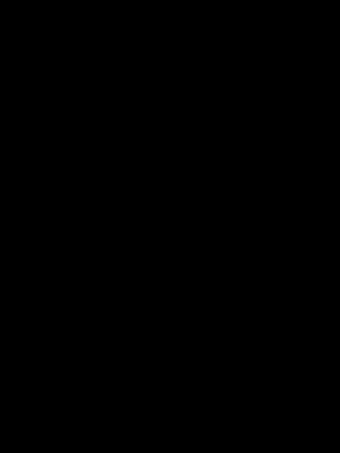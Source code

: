 reset

set encoding iso_8859_2

set term post eps enhanced size 12cm,16cm
set out '../../../img/magneto/x00_prime.eps'
set fit errorvariables

set style line 1 lt 1 lw 5 lc rgb "navy" pt 7 ps 1.5
set style line 2 lt 1 lw 5 lc rgb "red" pt 7 ps 1.5
set style line 3 lt 1 lw 5 lc rgb "violet" pt 13 ps 2
set style line 4 lt 1 lw 5 lc rgb "green" pt 13 ps 2
set style line 5 lt 1 lc rgb 'black' lw 2
set style arrow 1 nohead ls 5

set border lw 1.5

set xrange [-0.5:8]

a_up            = 793.18
k_up            = -1.40331
n_up            = 2.0587
a_down          = 784.686
k_down          = -1.19033
n_down          = 1.91665
A_up            = 9.48386
B_up            = -552.734
K_up            = 2.67732
N_up            = 2.38419
A_down          = 6.7288
B_down          = -554.043
K_down          = 2.73203
N_down          = 2.13316 

hill_up(x) = (x<0 && x >-7.5) ? a_up*(x**n_up)/(k_up**n_up+x**n_up) : 1/0
hill1_up(x)= (x>0 && x <7.5) ? A_up+(B_up-A_up)*(x**N_up)/(K_up**N_up+x**N_up) : 1/0
dhill_up(x) = (x<0 && x >-7.5) ? -a_up*n_up*(k_up**n_up)*(x**(n_up-1))/((k_up**n_up+x**n_up)**2) : 1/0
#dhill_down(x) = a_down*(x**n_down)/(k_down**n_down+x**n_down)
dhill1_up(x)=(x>0 && x <7.5) ? (B_up-A_up)*N_up*(K_up**N_up)*(x**(N_up-1))/(K_up**N_up+x**N_up)**2 : 1/0
#dhill1_down(x)=A_down+(B_down-A_down)*(x**N_down)/(K_down**N_down+x**N_down)

set multiplot layout 4,1

################### PIERWSZY MP ###################

set ylabel "{/=28 d{/Symbol \l}_{||}/dH [ppm]}" offset -4,0 
set yrange [0:400]
set ytics (''0, '' 50, '100' 100, '' 150, '200' 200, '' 250, '300' 300, '' 350, '' 400)  font ",28"
set xtics (''0,''1,''2,''3,''4,''5,''6,''7,''8)  font ",28"

set bmargin at screen 0.95
set tmargin at screen 0.7
set lmargin at screen 0.15

plot dhill_up(-x) w l ls 1 t''

################### DRUGI MP ###################

set ylabel '{/=28d{/Symbol l}_{/Symbol \136}/dH [ppm]}' offset -2.9,0
set yrange [-160:0]
set ytics ('' -160, '' -140, '-120' -120, '' -100, '-80' -80, '' -60, '-40' -40, '' -20, '' 0)  font ",28"

set bmargin at screen 0.7
set tmargin at screen 0.5
set lmargin at screen 0.15

plot dhill1_up(x) w l ls 1 t''


################### TRZECI MP ###################

unset ytics
set ylabel '{/=28d{/Symbol l}_{/Symbol t}/dH [ppm]}' offset -4,0
set yrange [0:500]
set ytics (''0, '' 50, '100' 100, '' 150, '200' 200, '' 250, '300' 300, '' 350, '400' 400, '' 450, '' 500)  font ",28"

set bmargin at screen 0.5
set tmargin at screen 0.3
set lmargin at screen 0.15

plot dhill_up(-x)-dhill1_up(x) w l ls 1 t''


################### CZWARTY MP ###################

set ylabel '{/=28d{/Symbol l}_{V}/dH [ppm]}' offset -2.9,-0.3
set xlabel "{/=28{H [kOe]}" offset 0,-2
set yrange [-200:250]
set xtics ('0'0,'1'1,'2'2,'3'3,'4'4,'5'5,'6'6,'7'7,'8'8)  font ",28"
set ytics (''-200, '' -150, '-100' -100, '' -50, '0' 0, '' 50, '100' 100, '' 150, '200' 200, '' 250)   font ",28"
set arrow 1 from -0.5,0 to 8,0 as 1

set bmargin at screen 0.3
set tmargin at screen 0.1
set lmargin at screen 0.15

plot dhill_up(-x)+2*dhill1_up(x) w l ls 1 t''

unset multiplot
